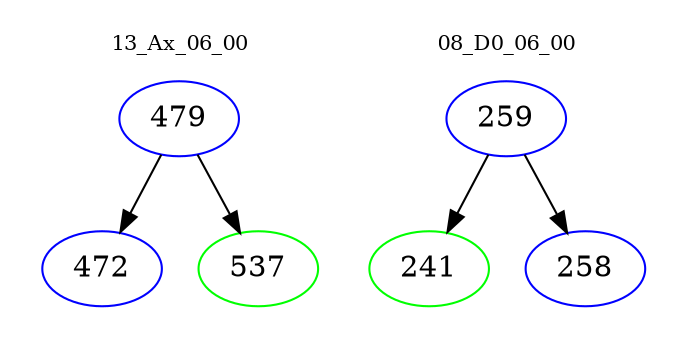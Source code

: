 digraph{
subgraph cluster_0 {
color = white
label = "13_Ax_06_00";
fontsize=10;
T0_479 [label="479", color="blue"]
T0_479 -> T0_472 [color="black"]
T0_472 [label="472", color="blue"]
T0_479 -> T0_537 [color="black"]
T0_537 [label="537", color="green"]
}
subgraph cluster_1 {
color = white
label = "08_D0_06_00";
fontsize=10;
T1_259 [label="259", color="blue"]
T1_259 -> T1_241 [color="black"]
T1_241 [label="241", color="green"]
T1_259 -> T1_258 [color="black"]
T1_258 [label="258", color="blue"]
}
}

